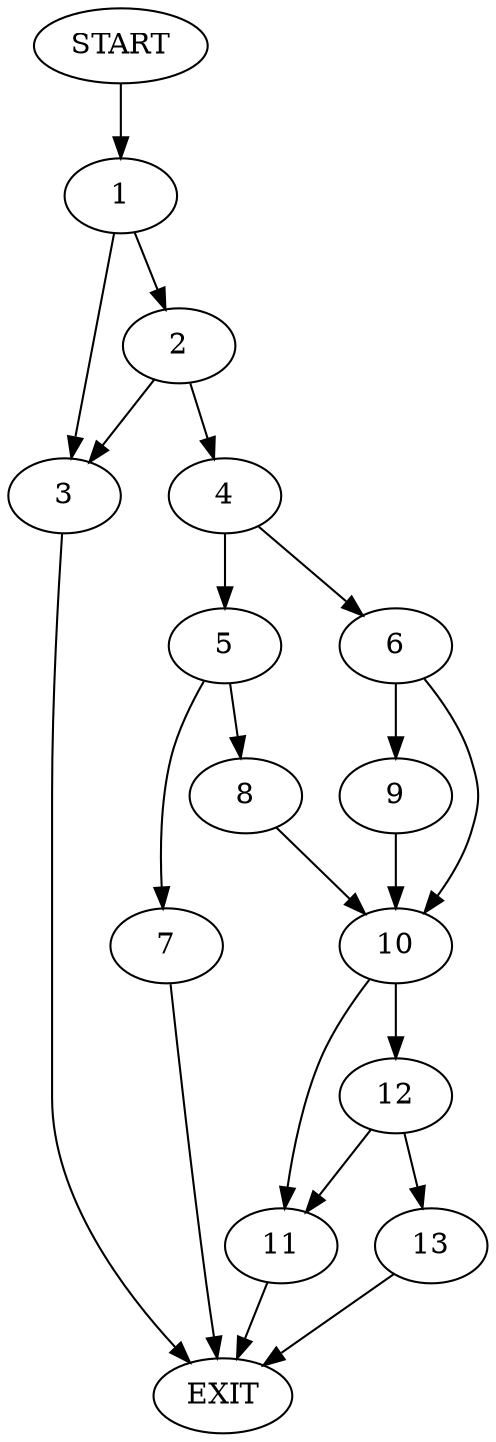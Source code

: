 digraph {
0 [label="START"]
14 [label="EXIT"]
0 -> 1
1 -> 2
1 -> 3
3 -> 14
2 -> 4
2 -> 3
4 -> 5
4 -> 6
5 -> 7
5 -> 8
6 -> 9
6 -> 10
7 -> 14
8 -> 10
10 -> 11
10 -> 12
9 -> 10
12 -> 11
12 -> 13
11 -> 14
13 -> 14
}
